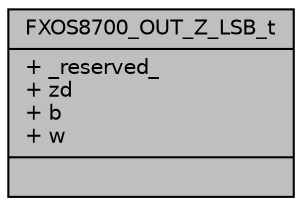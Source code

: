 digraph "FXOS8700_OUT_Z_LSB_t"
{
  edge [fontname="Helvetica",fontsize="10",labelfontname="Helvetica",labelfontsize="10"];
  node [fontname="Helvetica",fontsize="10",shape=record];
  Node1 [label="{FXOS8700_OUT_Z_LSB_t\n|+ _reserved_\l+ zd\l+ b\l+ w\l|}",height=0.2,width=0.4,color="black", fillcolor="grey75", style="filled", fontcolor="black"];
}
